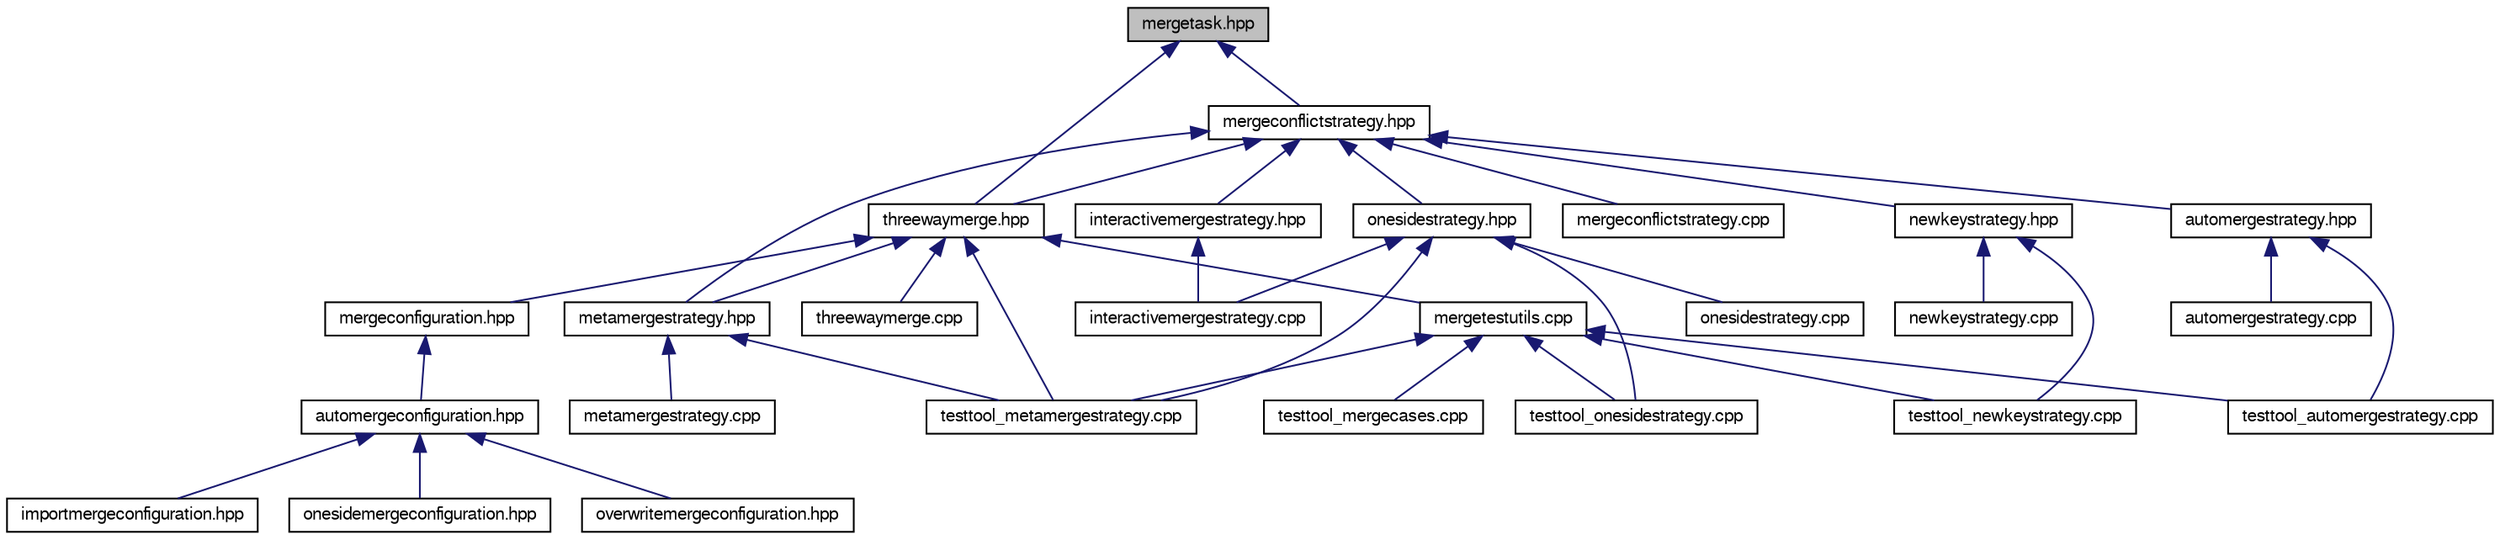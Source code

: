 digraph "mergetask.hpp"
{
  edge [fontname="FreeSans",fontsize="10",labelfontname="FreeSans",labelfontsize="10"];
  node [fontname="FreeSans",fontsize="10",shape=record];
  Node1 [label="mergetask.hpp",height=0.2,width=0.4,color="black", fillcolor="grey75", style="filled", fontcolor="black"];
  Node1 -> Node2 [dir="back",color="midnightblue",fontsize="10",style="solid",fontname="FreeSans"];
  Node2 [label="mergeconflictstrategy.hpp",height=0.2,width=0.4,color="black", fillcolor="white", style="filled",URL="$mergeconflictstrategy_8hpp.html",tooltip="Interface for a MergeConflictStrategy. "];
  Node2 -> Node3 [dir="back",color="midnightblue",fontsize="10",style="solid",fontname="FreeSans"];
  Node3 [label="automergestrategy.hpp",height=0.2,width=0.4,color="black", fillcolor="white", style="filled",URL="$automergestrategy_8hpp.html",tooltip="A strategy for taking the value of. "];
  Node3 -> Node4 [dir="back",color="midnightblue",fontsize="10",style="solid",fontname="FreeSans"];
  Node4 [label="automergestrategy.cpp",height=0.2,width=0.4,color="black", fillcolor="white", style="filled",URL="$automergestrategy_8cpp.html",tooltip="Implementation of AutoMergeStrategy. "];
  Node3 -> Node5 [dir="back",color="midnightblue",fontsize="10",style="solid",fontname="FreeSans"];
  Node5 [label="testtool_automergestrategy.cpp",height=0.2,width=0.4,color="black", fillcolor="white", style="filled",URL="$testtool__automergestrategy_8cpp.html",tooltip="Tests for the AutoMergeStrategy. "];
  Node2 -> Node6 [dir="back",color="midnightblue",fontsize="10",style="solid",fontname="FreeSans"];
  Node6 [label="interactivemergestrategy.hpp",height=0.2,width=0.4,color="black", fillcolor="white", style="filled",URL="$interactivemergestrategy_8hpp.html",tooltip="Interactive merge strategy asking for user input at each step. "];
  Node6 -> Node7 [dir="back",color="midnightblue",fontsize="10",style="solid",fontname="FreeSans"];
  Node7 [label="interactivemergestrategy.cpp",height=0.2,width=0.4,color="black", fillcolor="white", style="filled",URL="$interactivemergestrategy_8cpp.html",tooltip="Implementation of InteractiveMergeStrategy. "];
  Node2 -> Node8 [dir="back",color="midnightblue",fontsize="10",style="solid",fontname="FreeSans"];
  Node8 [label="metamergestrategy.hpp",height=0.2,width=0.4,color="black", fillcolor="white", style="filled",URL="$metamergestrategy_8hpp.html",tooltip="Applies a MergeConflictStrategy on the meta keys. "];
  Node8 -> Node9 [dir="back",color="midnightblue",fontsize="10",style="solid",fontname="FreeSans"];
  Node9 [label="metamergestrategy.cpp",height=0.2,width=0.4,color="black", fillcolor="white", style="filled",URL="$metamergestrategy_8cpp.html",tooltip="Implementation of MetaMergeStrategy. "];
  Node8 -> Node10 [dir="back",color="midnightblue",fontsize="10",style="solid",fontname="FreeSans"];
  Node10 [label="testtool_metamergestrategy.cpp",height=0.2,width=0.4,color="black", fillcolor="white", style="filled",URL="$testtool__metamergestrategy_8cpp.html",tooltip="Tests for the MetaMergeStrategy. "];
  Node2 -> Node11 [dir="back",color="midnightblue",fontsize="10",style="solid",fontname="FreeSans"];
  Node11 [label="newkeystrategy.hpp",height=0.2,width=0.4,color="black", fillcolor="white", style="filled",URL="$newkeystrategy_8hpp.html",tooltip="A strategy which always takes the value from one side. "];
  Node11 -> Node12 [dir="back",color="midnightblue",fontsize="10",style="solid",fontname="FreeSans"];
  Node12 [label="newkeystrategy.cpp",height=0.2,width=0.4,color="black", fillcolor="white", style="filled",URL="$newkeystrategy_8cpp.html",tooltip="Implementation of OneSideStrategy. "];
  Node11 -> Node13 [dir="back",color="midnightblue",fontsize="10",style="solid",fontname="FreeSans"];
  Node13 [label="testtool_newkeystrategy.cpp",height=0.2,width=0.4,color="black", fillcolor="white", style="filled",URL="$testtool__newkeystrategy_8cpp.html",tooltip="Tests for the NewKeyStrategy. "];
  Node2 -> Node14 [dir="back",color="midnightblue",fontsize="10",style="solid",fontname="FreeSans"];
  Node14 [label="onesidestrategy.hpp",height=0.2,width=0.4,color="black", fillcolor="white", style="filled",URL="$onesidestrategy_8hpp.html",tooltip="A strategy which always takes the value from one side. "];
  Node14 -> Node7 [dir="back",color="midnightblue",fontsize="10",style="solid",fontname="FreeSans"];
  Node14 -> Node15 [dir="back",color="midnightblue",fontsize="10",style="solid",fontname="FreeSans"];
  Node15 [label="onesidestrategy.cpp",height=0.2,width=0.4,color="black", fillcolor="white", style="filled",URL="$onesidestrategy_8cpp.html",tooltip="Implementation of OneSideStrategy. "];
  Node14 -> Node10 [dir="back",color="midnightblue",fontsize="10",style="solid",fontname="FreeSans"];
  Node14 -> Node16 [dir="back",color="midnightblue",fontsize="10",style="solid",fontname="FreeSans"];
  Node16 [label="testtool_onesidestrategy.cpp",height=0.2,width=0.4,color="black", fillcolor="white", style="filled",URL="$testtool__onesidestrategy_8cpp.html",tooltip="Tests for the OneSideStrategy. "];
  Node2 -> Node17 [dir="back",color="midnightblue",fontsize="10",style="solid",fontname="FreeSans"];
  Node17 [label="threewaymerge.hpp",height=0.2,width=0.4,color="black", fillcolor="white", style="filled",URL="$threewaymerge_8hpp.html",tooltip="Implements a way to build and deal with a backend. "];
  Node17 -> Node18 [dir="back",color="midnightblue",fontsize="10",style="solid",fontname="FreeSans"];
  Node18 [label="mergeconfiguration.hpp",height=0.2,width=0.4,color="black", fillcolor="white", style="filled",URL="$mergeconfiguration_8hpp.html",tooltip="Base class for defining preconfigured merge configurations. "];
  Node18 -> Node19 [dir="back",color="midnightblue",fontsize="10",style="solid",fontname="FreeSans"];
  Node19 [label="automergeconfiguration.hpp",height=0.2,width=0.4,color="black", fillcolor="white", style="filled",URL="$automergeconfiguration_8hpp.html",tooltip="A configuration for a simple automerge. "];
  Node19 -> Node20 [dir="back",color="midnightblue",fontsize="10",style="solid",fontname="FreeSans"];
  Node20 [label="importmergeconfiguration.hpp",height=0.2,width=0.4,color="black", fillcolor="white", style="filled",URL="$importmergeconfiguration_8hpp.html",tooltip="A configuration for a simple automerge and guaranteed conflict resolution by one side. "];
  Node19 -> Node21 [dir="back",color="midnightblue",fontsize="10",style="solid",fontname="FreeSans"];
  Node21 [label="onesidemergeconfiguration.hpp",height=0.2,width=0.4,color="black", fillcolor="white", style="filled",URL="$onesidemergeconfiguration_8hpp.html",tooltip="A configuration for a simple automerge and guaranteed conflict resolution by one side. "];
  Node19 -> Node22 [dir="back",color="midnightblue",fontsize="10",style="solid",fontname="FreeSans"];
  Node22 [label="overwritemergeconfiguration.hpp",height=0.2,width=0.4,color="black", fillcolor="white", style="filled",URL="$overwritemergeconfiguration_8hpp.html",tooltip="A configuration for a simple automerge and guaranteed conflict resolution by one side. "];
  Node17 -> Node8 [dir="back",color="midnightblue",fontsize="10",style="solid",fontname="FreeSans"];
  Node17 -> Node23 [dir="back",color="midnightblue",fontsize="10",style="solid",fontname="FreeSans"];
  Node23 [label="threewaymerge.cpp",height=0.2,width=0.4,color="black", fillcolor="white", style="filled",URL="$threewaymerge_8cpp.html",tooltip="Implementation of ThreeWayMerge. "];
  Node17 -> Node24 [dir="back",color="midnightblue",fontsize="10",style="solid",fontname="FreeSans"];
  Node24 [label="mergetestutils.cpp",height=0.2,width=0.4,color="black", fillcolor="white", style="filled",URL="$mergetestutils_8cpp.html",tooltip="Implements a helper class for merge related tests. "];
  Node24 -> Node5 [dir="back",color="midnightblue",fontsize="10",style="solid",fontname="FreeSans"];
  Node24 -> Node25 [dir="back",color="midnightblue",fontsize="10",style="solid",fontname="FreeSans"];
  Node25 [label="testtool_mergecases.cpp",height=0.2,width=0.4,color="black", fillcolor="white", style="filled",URL="$testtool__mergecases_8cpp.html",tooltip="Tests for the ThreeWayMerge. "];
  Node24 -> Node10 [dir="back",color="midnightblue",fontsize="10",style="solid",fontname="FreeSans"];
  Node24 -> Node13 [dir="back",color="midnightblue",fontsize="10",style="solid",fontname="FreeSans"];
  Node24 -> Node16 [dir="back",color="midnightblue",fontsize="10",style="solid",fontname="FreeSans"];
  Node17 -> Node10 [dir="back",color="midnightblue",fontsize="10",style="solid",fontname="FreeSans"];
  Node2 -> Node26 [dir="back",color="midnightblue",fontsize="10",style="solid",fontname="FreeSans"];
  Node26 [label="mergeconflictstrategy.cpp",height=0.2,width=0.4,color="black", fillcolor="white", style="filled",URL="$mergeconflictstrategy_8cpp.html",tooltip="Implementation of MergeConflictStrategy. "];
  Node1 -> Node17 [dir="back",color="midnightblue",fontsize="10",style="solid",fontname="FreeSans"];
}

